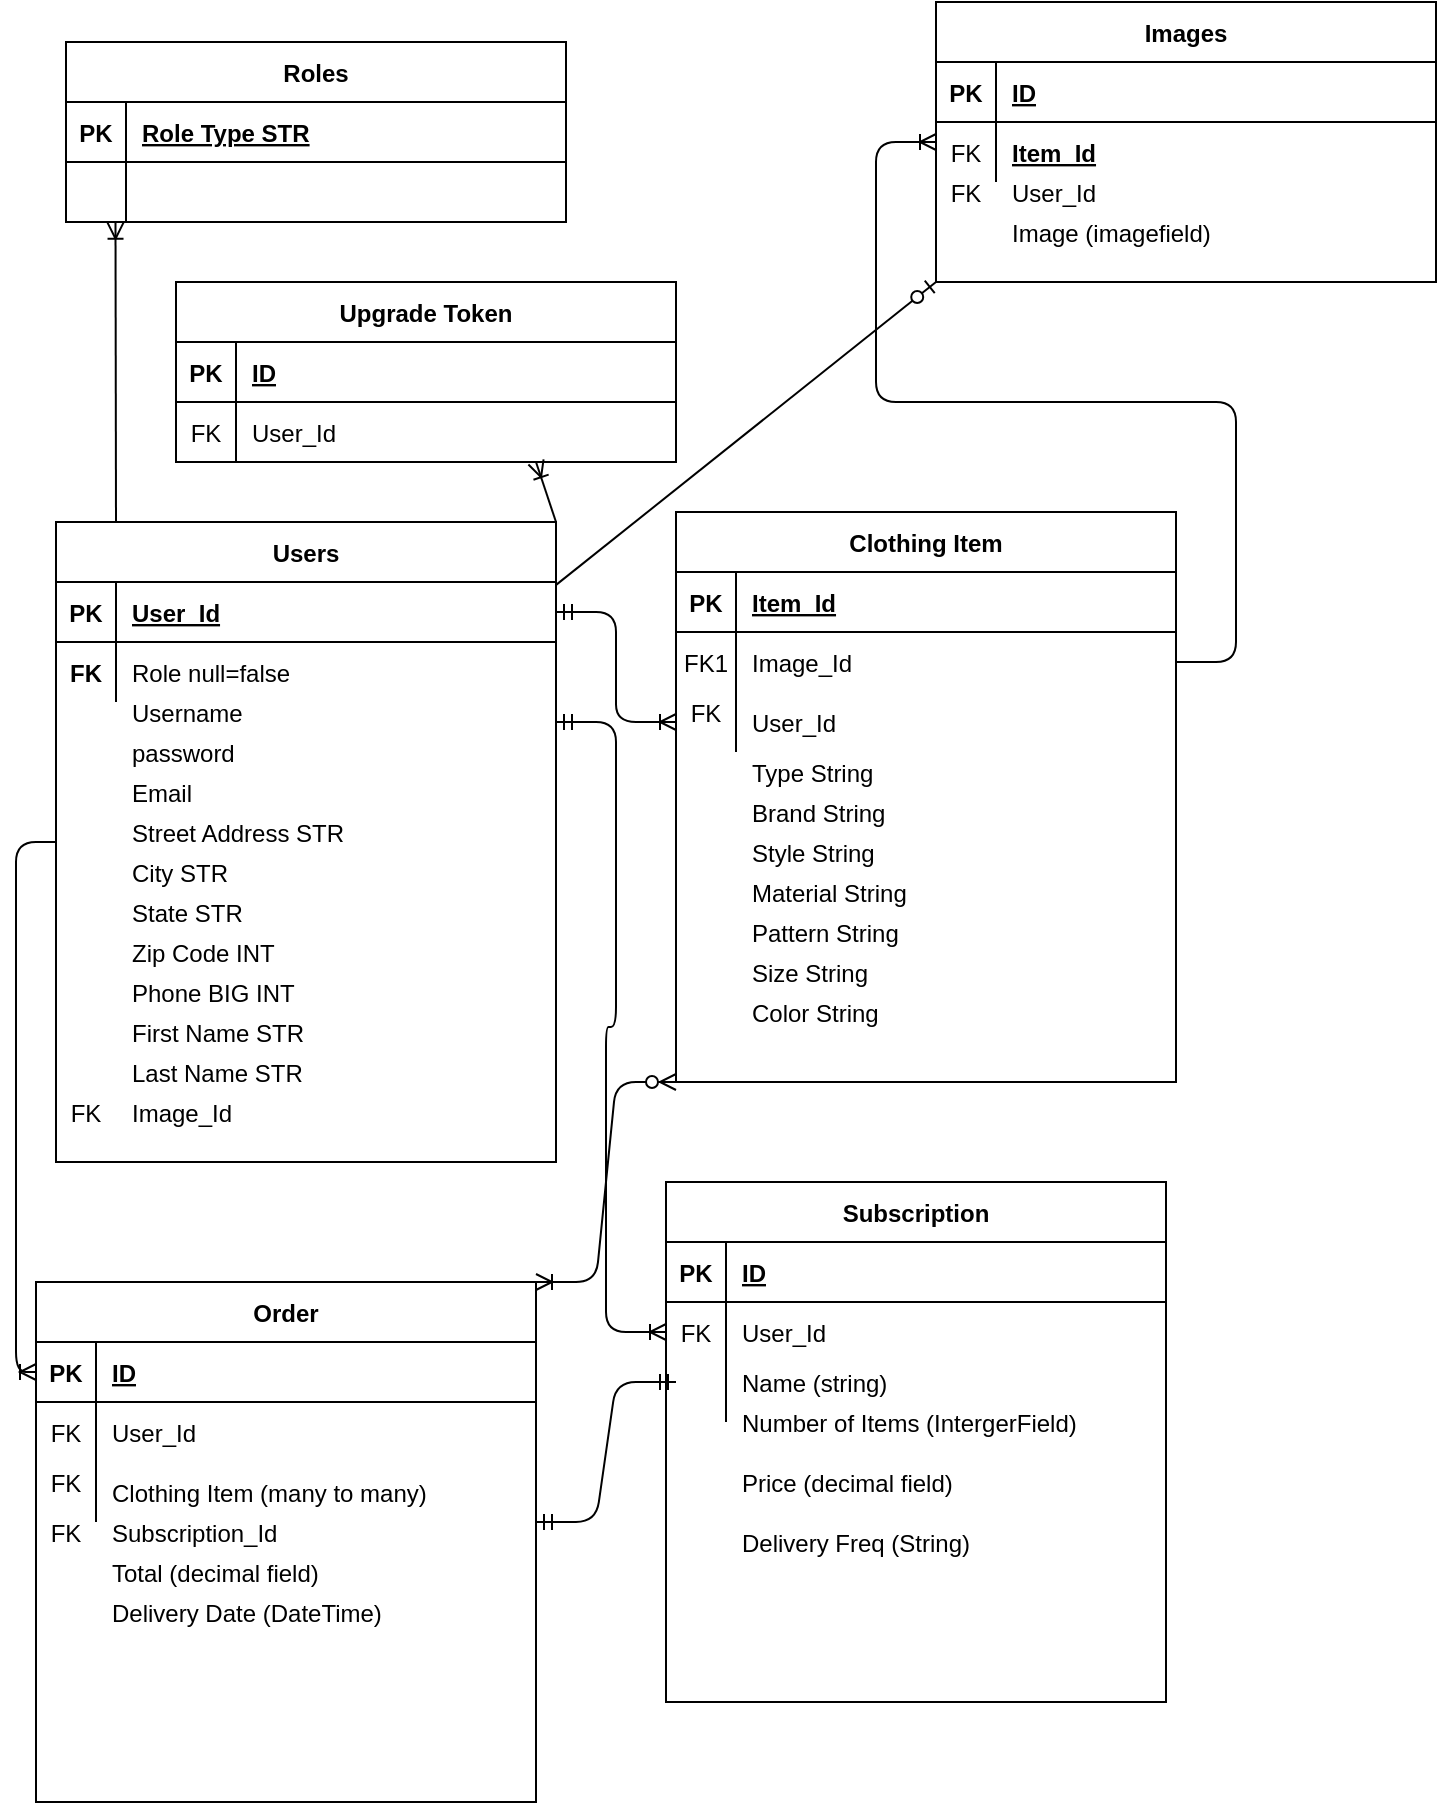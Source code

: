 <mxfile version="14.9.2" type="device"><diagram id="R2lEEEUBdFMjLlhIrx00" name="Page-1"><mxGraphModel dx="1157" dy="1743" grid="1" gridSize="10" guides="1" tooltips="1" connect="1" arrows="1" fold="1" page="1" pageScale="1" pageWidth="850" pageHeight="1100" math="0" shadow="0" extFonts="Permanent Marker^https://fonts.googleapis.com/css?family=Permanent+Marker"><root><mxCell id="0"/><mxCell id="1" parent="0"/><mxCell id="C-vyLk0tnHw3VtMMgP7b-2" value="Clothing Item" style="shape=table;startSize=30;container=1;collapsible=1;childLayout=tableLayout;fixedRows=1;rowLines=0;fontStyle=1;align=center;resizeLast=1;" parent="1" vertex="1"><mxGeometry x="430" y="115" width="250" height="285" as="geometry"/></mxCell><mxCell id="C-vyLk0tnHw3VtMMgP7b-3" value="" style="shape=partialRectangle;collapsible=0;dropTarget=0;pointerEvents=0;fillColor=none;points=[[0,0.5],[1,0.5]];portConstraint=eastwest;top=0;left=0;right=0;bottom=1;" parent="C-vyLk0tnHw3VtMMgP7b-2" vertex="1"><mxGeometry y="30" width="250" height="30" as="geometry"/></mxCell><mxCell id="C-vyLk0tnHw3VtMMgP7b-4" value="PK" style="shape=partialRectangle;overflow=hidden;connectable=0;fillColor=none;top=0;left=0;bottom=0;right=0;fontStyle=1;" parent="C-vyLk0tnHw3VtMMgP7b-3" vertex="1"><mxGeometry width="30" height="30" as="geometry"/></mxCell><mxCell id="C-vyLk0tnHw3VtMMgP7b-5" value="Item_Id" style="shape=partialRectangle;overflow=hidden;connectable=0;fillColor=none;top=0;left=0;bottom=0;right=0;align=left;spacingLeft=6;fontStyle=5;" parent="C-vyLk0tnHw3VtMMgP7b-3" vertex="1"><mxGeometry x="30" width="220" height="30" as="geometry"/></mxCell><mxCell id="C-vyLk0tnHw3VtMMgP7b-6" value="" style="shape=partialRectangle;collapsible=0;dropTarget=0;pointerEvents=0;fillColor=none;points=[[0,0.5],[1,0.5]];portConstraint=eastwest;top=0;left=0;right=0;bottom=0;" parent="C-vyLk0tnHw3VtMMgP7b-2" vertex="1"><mxGeometry y="60" width="250" height="30" as="geometry"/></mxCell><mxCell id="C-vyLk0tnHw3VtMMgP7b-7" value="FK1" style="shape=partialRectangle;overflow=hidden;connectable=0;fillColor=none;top=0;left=0;bottom=0;right=0;" parent="C-vyLk0tnHw3VtMMgP7b-6" vertex="1"><mxGeometry width="30" height="30" as="geometry"/></mxCell><mxCell id="C-vyLk0tnHw3VtMMgP7b-8" value="Image_Id" style="shape=partialRectangle;overflow=hidden;connectable=0;fillColor=none;top=0;left=0;bottom=0;right=0;align=left;spacingLeft=6;" parent="C-vyLk0tnHw3VtMMgP7b-6" vertex="1"><mxGeometry x="30" width="220" height="30" as="geometry"/></mxCell><mxCell id="C-vyLk0tnHw3VtMMgP7b-9" value="" style="shape=partialRectangle;collapsible=0;dropTarget=0;pointerEvents=0;fillColor=none;points=[[0,0.5],[1,0.5]];portConstraint=eastwest;top=0;left=0;right=0;bottom=0;" parent="C-vyLk0tnHw3VtMMgP7b-2" vertex="1"><mxGeometry y="90" width="250" height="30" as="geometry"/></mxCell><mxCell id="C-vyLk0tnHw3VtMMgP7b-10" value="" style="shape=partialRectangle;overflow=hidden;connectable=0;fillColor=none;top=0;left=0;bottom=0;right=0;" parent="C-vyLk0tnHw3VtMMgP7b-9" vertex="1"><mxGeometry width="30" height="30" as="geometry"/></mxCell><mxCell id="C-vyLk0tnHw3VtMMgP7b-11" value="User_Id" style="shape=partialRectangle;overflow=hidden;connectable=0;fillColor=none;top=0;left=0;bottom=0;right=0;align=left;spacingLeft=6;" parent="C-vyLk0tnHw3VtMMgP7b-9" vertex="1"><mxGeometry x="30" width="220" height="30" as="geometry"/></mxCell><mxCell id="C-vyLk0tnHw3VtMMgP7b-13" value="Subscription" style="shape=table;startSize=30;container=1;collapsible=1;childLayout=tableLayout;fixedRows=1;rowLines=0;fontStyle=1;align=center;resizeLast=1;" parent="1" vertex="1"><mxGeometry x="425" y="450" width="250" height="260" as="geometry"/></mxCell><mxCell id="C-vyLk0tnHw3VtMMgP7b-14" value="" style="shape=partialRectangle;collapsible=0;dropTarget=0;pointerEvents=0;fillColor=none;points=[[0,0.5],[1,0.5]];portConstraint=eastwest;top=0;left=0;right=0;bottom=1;" parent="C-vyLk0tnHw3VtMMgP7b-13" vertex="1"><mxGeometry y="30" width="250" height="30" as="geometry"/></mxCell><mxCell id="C-vyLk0tnHw3VtMMgP7b-15" value="PK" style="shape=partialRectangle;overflow=hidden;connectable=0;fillColor=none;top=0;left=0;bottom=0;right=0;fontStyle=1;" parent="C-vyLk0tnHw3VtMMgP7b-14" vertex="1"><mxGeometry width="30" height="30" as="geometry"/></mxCell><mxCell id="C-vyLk0tnHw3VtMMgP7b-16" value="ID" style="shape=partialRectangle;overflow=hidden;connectable=0;fillColor=none;top=0;left=0;bottom=0;right=0;align=left;spacingLeft=6;fontStyle=5;" parent="C-vyLk0tnHw3VtMMgP7b-14" vertex="1"><mxGeometry x="30" width="220" height="30" as="geometry"/></mxCell><mxCell id="C-vyLk0tnHw3VtMMgP7b-17" value="" style="shape=partialRectangle;collapsible=0;dropTarget=0;pointerEvents=0;fillColor=none;points=[[0,0.5],[1,0.5]];portConstraint=eastwest;top=0;left=0;right=0;bottom=0;" parent="C-vyLk0tnHw3VtMMgP7b-13" vertex="1"><mxGeometry y="60" width="250" height="30" as="geometry"/></mxCell><mxCell id="C-vyLk0tnHw3VtMMgP7b-18" value="FK" style="shape=partialRectangle;overflow=hidden;connectable=0;fillColor=none;top=0;left=0;bottom=0;right=0;" parent="C-vyLk0tnHw3VtMMgP7b-17" vertex="1"><mxGeometry width="30" height="30" as="geometry"/></mxCell><mxCell id="C-vyLk0tnHw3VtMMgP7b-19" value="User_Id" style="shape=partialRectangle;overflow=hidden;connectable=0;fillColor=none;top=0;left=0;bottom=0;right=0;align=left;spacingLeft=6;" parent="C-vyLk0tnHw3VtMMgP7b-17" vertex="1"><mxGeometry x="30" width="220" height="30" as="geometry"/></mxCell><mxCell id="C-vyLk0tnHw3VtMMgP7b-20" value="" style="shape=partialRectangle;collapsible=0;dropTarget=0;pointerEvents=0;fillColor=none;points=[[0,0.5],[1,0.5]];portConstraint=eastwest;top=0;left=0;right=0;bottom=0;" parent="C-vyLk0tnHw3VtMMgP7b-13" vertex="1"><mxGeometry y="90" width="250" height="30" as="geometry"/></mxCell><mxCell id="C-vyLk0tnHw3VtMMgP7b-21" value="" style="shape=partialRectangle;overflow=hidden;connectable=0;fillColor=none;top=0;left=0;bottom=0;right=0;" parent="C-vyLk0tnHw3VtMMgP7b-20" vertex="1"><mxGeometry width="30" height="30" as="geometry"/></mxCell><mxCell id="C-vyLk0tnHw3VtMMgP7b-22" value="" style="shape=partialRectangle;overflow=hidden;connectable=0;fillColor=none;top=0;left=0;bottom=0;right=0;align=left;spacingLeft=6;" parent="C-vyLk0tnHw3VtMMgP7b-20" vertex="1"><mxGeometry x="30" width="220" height="30" as="geometry"/></mxCell><mxCell id="C-vyLk0tnHw3VtMMgP7b-23" value="Users" style="shape=table;startSize=30;container=1;collapsible=1;childLayout=tableLayout;fixedRows=1;rowLines=0;fontStyle=1;align=center;resizeLast=1;" parent="1" vertex="1"><mxGeometry x="120" y="120" width="250" height="320" as="geometry"/></mxCell><mxCell id="C-vyLk0tnHw3VtMMgP7b-24" value="" style="shape=partialRectangle;collapsible=0;dropTarget=0;pointerEvents=0;fillColor=none;points=[[0,0.5],[1,0.5]];portConstraint=eastwest;top=0;left=0;right=0;bottom=1;" parent="C-vyLk0tnHw3VtMMgP7b-23" vertex="1"><mxGeometry y="30" width="250" height="30" as="geometry"/></mxCell><mxCell id="C-vyLk0tnHw3VtMMgP7b-25" value="PK" style="shape=partialRectangle;overflow=hidden;connectable=0;fillColor=none;top=0;left=0;bottom=0;right=0;fontStyle=1;" parent="C-vyLk0tnHw3VtMMgP7b-24" vertex="1"><mxGeometry width="30" height="30" as="geometry"/></mxCell><mxCell id="C-vyLk0tnHw3VtMMgP7b-26" value="User_Id" style="shape=partialRectangle;overflow=hidden;connectable=0;fillColor=none;top=0;left=0;bottom=0;right=0;align=left;spacingLeft=6;fontStyle=5;" parent="C-vyLk0tnHw3VtMMgP7b-24" vertex="1"><mxGeometry x="30" width="220" height="30" as="geometry"/></mxCell><mxCell id="C-vyLk0tnHw3VtMMgP7b-27" value="" style="shape=partialRectangle;collapsible=0;dropTarget=0;pointerEvents=0;fillColor=none;points=[[0,0.5],[1,0.5]];portConstraint=eastwest;top=0;left=0;right=0;bottom=0;" parent="C-vyLk0tnHw3VtMMgP7b-23" vertex="1"><mxGeometry y="60" width="250" height="30" as="geometry"/></mxCell><mxCell id="C-vyLk0tnHw3VtMMgP7b-28" value="" style="shape=partialRectangle;overflow=hidden;connectable=0;fillColor=none;top=0;left=0;bottom=0;right=0;" parent="C-vyLk0tnHw3VtMMgP7b-27" vertex="1"><mxGeometry width="30" height="30" as="geometry"/></mxCell><mxCell id="C-vyLk0tnHw3VtMMgP7b-29" value="Role null=false" style="shape=partialRectangle;overflow=hidden;connectable=0;fillColor=none;top=0;left=0;bottom=0;right=0;align=left;spacingLeft=6;" parent="C-vyLk0tnHw3VtMMgP7b-27" vertex="1"><mxGeometry x="30" width="220" height="30" as="geometry"/></mxCell><mxCell id="cfkJ2bRWhcMYtaLdwven-1" value="FK" style="shape=partialRectangle;overflow=hidden;connectable=0;fillColor=none;top=0;left=0;bottom=0;right=0;fontStyle=1;" vertex="1" parent="1"><mxGeometry x="120" y="180" width="30" height="30" as="geometry"/></mxCell><mxCell id="cfkJ2bRWhcMYtaLdwven-2" value="Username" style="shape=partialRectangle;overflow=hidden;connectable=0;fillColor=none;top=0;left=0;bottom=0;right=0;align=left;spacingLeft=6;" vertex="1" parent="1"><mxGeometry x="150" y="200" width="220" height="30" as="geometry"/></mxCell><mxCell id="cfkJ2bRWhcMYtaLdwven-3" value="password" style="shape=partialRectangle;overflow=hidden;connectable=0;fillColor=none;top=0;left=0;bottom=0;right=0;align=left;spacingLeft=6;" vertex="1" parent="1"><mxGeometry x="150" y="220" width="220" height="30" as="geometry"/></mxCell><mxCell id="cfkJ2bRWhcMYtaLdwven-4" value="Email" style="shape=partialRectangle;overflow=hidden;connectable=0;fillColor=none;top=0;left=0;bottom=0;right=0;align=left;spacingLeft=6;" vertex="1" parent="1"><mxGeometry x="150" y="240" width="220" height="30" as="geometry"/></mxCell><mxCell id="cfkJ2bRWhcMYtaLdwven-5" value="Street Address STR" style="shape=partialRectangle;overflow=hidden;connectable=0;fillColor=none;top=0;left=0;bottom=0;right=0;align=left;spacingLeft=6;" vertex="1" parent="1"><mxGeometry x="150" y="260" width="220" height="30" as="geometry"/></mxCell><mxCell id="cfkJ2bRWhcMYtaLdwven-6" value="Phone BIG INT" style="shape=partialRectangle;overflow=hidden;connectable=0;fillColor=none;top=0;left=0;bottom=0;right=0;align=left;spacingLeft=6;" vertex="1" parent="1"><mxGeometry x="150" y="340" width="220" height="30" as="geometry"/></mxCell><mxCell id="cfkJ2bRWhcMYtaLdwven-7" value="First Name STR" style="shape=partialRectangle;overflow=hidden;connectable=0;fillColor=none;top=0;left=0;bottom=0;right=0;align=left;spacingLeft=6;" vertex="1" parent="1"><mxGeometry x="150" y="360" width="220" height="30" as="geometry"/></mxCell><mxCell id="cfkJ2bRWhcMYtaLdwven-8" value="Last Name STR" style="shape=partialRectangle;overflow=hidden;connectable=0;fillColor=none;top=0;left=0;bottom=0;right=0;align=left;spacingLeft=6;" vertex="1" parent="1"><mxGeometry x="150" y="380" width="220" height="30" as="geometry"/></mxCell><mxCell id="cfkJ2bRWhcMYtaLdwven-9" value="Roles" style="shape=table;startSize=30;container=1;collapsible=1;childLayout=tableLayout;fixedRows=1;rowLines=0;fontStyle=1;align=center;resizeLast=1;" vertex="1" parent="1"><mxGeometry x="125" y="-120" width="250" height="90" as="geometry"/></mxCell><mxCell id="cfkJ2bRWhcMYtaLdwven-10" value="" style="shape=partialRectangle;collapsible=0;dropTarget=0;pointerEvents=0;fillColor=none;points=[[0,0.5],[1,0.5]];portConstraint=eastwest;top=0;left=0;right=0;bottom=1;" vertex="1" parent="cfkJ2bRWhcMYtaLdwven-9"><mxGeometry y="30" width="250" height="30" as="geometry"/></mxCell><mxCell id="cfkJ2bRWhcMYtaLdwven-11" value="PK" style="shape=partialRectangle;overflow=hidden;connectable=0;fillColor=none;top=0;left=0;bottom=0;right=0;fontStyle=1;" vertex="1" parent="cfkJ2bRWhcMYtaLdwven-10"><mxGeometry width="30" height="30" as="geometry"/></mxCell><mxCell id="cfkJ2bRWhcMYtaLdwven-12" value="Role Type STR" style="shape=partialRectangle;overflow=hidden;connectable=0;fillColor=none;top=0;left=0;bottom=0;right=0;align=left;spacingLeft=6;fontStyle=5;" vertex="1" parent="cfkJ2bRWhcMYtaLdwven-10"><mxGeometry x="30" width="220" height="30" as="geometry"/></mxCell><mxCell id="cfkJ2bRWhcMYtaLdwven-13" value="" style="shape=partialRectangle;collapsible=0;dropTarget=0;pointerEvents=0;fillColor=none;points=[[0,0.5],[1,0.5]];portConstraint=eastwest;top=0;left=0;right=0;bottom=0;" vertex="1" parent="cfkJ2bRWhcMYtaLdwven-9"><mxGeometry y="60" width="250" height="30" as="geometry"/></mxCell><mxCell id="cfkJ2bRWhcMYtaLdwven-14" value="" style="shape=partialRectangle;overflow=hidden;connectable=0;fillColor=none;top=0;left=0;bottom=0;right=0;" vertex="1" parent="cfkJ2bRWhcMYtaLdwven-13"><mxGeometry width="30" height="30" as="geometry"/></mxCell><mxCell id="cfkJ2bRWhcMYtaLdwven-15" value="" style="shape=partialRectangle;overflow=hidden;connectable=0;fillColor=none;top=0;left=0;bottom=0;right=0;align=left;spacingLeft=6;" vertex="1" parent="cfkJ2bRWhcMYtaLdwven-13"><mxGeometry x="30" width="220" height="30" as="geometry"/></mxCell><mxCell id="cfkJ2bRWhcMYtaLdwven-24" value="" style="fontSize=12;html=1;endArrow=ERoneToMany;entryX=0.099;entryY=1.011;entryDx=0;entryDy=0;entryPerimeter=0;" edge="1" parent="1" target="cfkJ2bRWhcMYtaLdwven-13"><mxGeometry width="100" height="100" relative="1" as="geometry"><mxPoint x="150" y="120" as="sourcePoint"/><mxPoint x="470" y="50" as="targetPoint"/></mxGeometry></mxCell><mxCell id="cfkJ2bRWhcMYtaLdwven-25" value="City STR" style="shape=partialRectangle;overflow=hidden;connectable=0;fillColor=none;top=0;left=0;bottom=0;right=0;align=left;spacingLeft=6;" vertex="1" parent="1"><mxGeometry x="150" y="280" width="220" height="30" as="geometry"/></mxCell><mxCell id="cfkJ2bRWhcMYtaLdwven-26" value="State STR" style="shape=partialRectangle;overflow=hidden;connectable=0;fillColor=none;top=0;left=0;bottom=0;right=0;align=left;spacingLeft=6;" vertex="1" parent="1"><mxGeometry x="150" y="300" width="220" height="30" as="geometry"/></mxCell><mxCell id="cfkJ2bRWhcMYtaLdwven-27" value="Zip Code INT" style="shape=partialRectangle;overflow=hidden;connectable=0;fillColor=none;top=0;left=0;bottom=0;right=0;align=left;spacingLeft=6;" vertex="1" parent="1"><mxGeometry x="150" y="320" width="220" height="30" as="geometry"/></mxCell><mxCell id="cfkJ2bRWhcMYtaLdwven-28" value="Size String " style="shape=partialRectangle;overflow=hidden;connectable=0;fillColor=none;top=0;left=0;bottom=0;right=0;align=left;spacingLeft=6;" vertex="1" parent="1"><mxGeometry x="460" y="330" width="220" height="30" as="geometry"/></mxCell><mxCell id="cfkJ2bRWhcMYtaLdwven-29" value="Color String " style="shape=partialRectangle;overflow=hidden;connectable=0;fillColor=none;top=0;left=0;bottom=0;right=0;align=left;spacingLeft=6;" vertex="1" parent="1"><mxGeometry x="460" y="350" width="220" height="30" as="geometry"/></mxCell><mxCell id="cfkJ2bRWhcMYtaLdwven-30" value="Brand String " style="shape=partialRectangle;overflow=hidden;connectable=0;fillColor=none;top=0;left=0;bottom=0;right=0;align=left;spacingLeft=6;" vertex="1" parent="1"><mxGeometry x="460" y="250" width="220" height="30" as="geometry"/></mxCell><mxCell id="cfkJ2bRWhcMYtaLdwven-31" value="Material String " style="shape=partialRectangle;overflow=hidden;connectable=0;fillColor=none;top=0;left=0;bottom=0;right=0;align=left;spacingLeft=6;" vertex="1" parent="1"><mxGeometry x="460" y="290" width="220" height="30" as="geometry"/></mxCell><mxCell id="cfkJ2bRWhcMYtaLdwven-32" value="Style String " style="shape=partialRectangle;overflow=hidden;connectable=0;fillColor=none;top=0;left=0;bottom=0;right=0;align=left;spacingLeft=6;" vertex="1" parent="1"><mxGeometry x="460" y="270" width="220" height="30" as="geometry"/></mxCell><mxCell id="cfkJ2bRWhcMYtaLdwven-33" value="Pattern String " style="shape=partialRectangle;overflow=hidden;connectable=0;fillColor=none;top=0;left=0;bottom=0;right=0;align=left;spacingLeft=6;" vertex="1" parent="1"><mxGeometry x="460" y="310" width="220" height="30" as="geometry"/></mxCell><mxCell id="cfkJ2bRWhcMYtaLdwven-35" value="Price (decimal field)" style="shape=partialRectangle;overflow=hidden;connectable=0;fillColor=none;top=0;left=0;bottom=0;right=0;align=left;spacingLeft=6;" vertex="1" parent="1"><mxGeometry x="455" y="585" width="220" height="30" as="geometry"/></mxCell><mxCell id="cfkJ2bRWhcMYtaLdwven-36" value="Delivery Freq (String)" style="shape=partialRectangle;overflow=hidden;connectable=0;fillColor=none;top=0;left=0;bottom=0;right=0;align=left;spacingLeft=6;" vertex="1" parent="1"><mxGeometry x="455" y="615" width="220" height="30" as="geometry"/></mxCell><mxCell id="cfkJ2bRWhcMYtaLdwven-37" value="Delivery Date (DateTime)" style="shape=partialRectangle;overflow=hidden;connectable=0;fillColor=none;top=0;left=0;bottom=0;right=0;align=left;spacingLeft=6;" vertex="1" parent="1"><mxGeometry x="140" y="650" width="220" height="30" as="geometry"/></mxCell><mxCell id="cfkJ2bRWhcMYtaLdwven-38" value="Number of Items (IntergerField)" style="shape=partialRectangle;overflow=hidden;connectable=0;fillColor=none;top=0;left=0;bottom=0;right=0;align=left;spacingLeft=6;" vertex="1" parent="1"><mxGeometry x="455" y="555" width="220" height="30" as="geometry"/></mxCell><mxCell id="cfkJ2bRWhcMYtaLdwven-39" value="Order" style="shape=table;startSize=30;container=1;collapsible=1;childLayout=tableLayout;fixedRows=1;rowLines=0;fontStyle=1;align=center;resizeLast=1;" vertex="1" parent="1"><mxGeometry x="110" y="500" width="250" height="260" as="geometry"/></mxCell><mxCell id="cfkJ2bRWhcMYtaLdwven-40" value="" style="shape=partialRectangle;collapsible=0;dropTarget=0;pointerEvents=0;fillColor=none;points=[[0,0.5],[1,0.5]];portConstraint=eastwest;top=0;left=0;right=0;bottom=1;" vertex="1" parent="cfkJ2bRWhcMYtaLdwven-39"><mxGeometry y="30" width="250" height="30" as="geometry"/></mxCell><mxCell id="cfkJ2bRWhcMYtaLdwven-41" value="PK" style="shape=partialRectangle;overflow=hidden;connectable=0;fillColor=none;top=0;left=0;bottom=0;right=0;fontStyle=1;" vertex="1" parent="cfkJ2bRWhcMYtaLdwven-40"><mxGeometry width="30" height="30" as="geometry"/></mxCell><mxCell id="cfkJ2bRWhcMYtaLdwven-42" value="ID" style="shape=partialRectangle;overflow=hidden;connectable=0;fillColor=none;top=0;left=0;bottom=0;right=0;align=left;spacingLeft=6;fontStyle=5;" vertex="1" parent="cfkJ2bRWhcMYtaLdwven-40"><mxGeometry x="30" width="220" height="30" as="geometry"/></mxCell><mxCell id="cfkJ2bRWhcMYtaLdwven-43" value="" style="shape=partialRectangle;collapsible=0;dropTarget=0;pointerEvents=0;fillColor=none;points=[[0,0.5],[1,0.5]];portConstraint=eastwest;top=0;left=0;right=0;bottom=0;" vertex="1" parent="cfkJ2bRWhcMYtaLdwven-39"><mxGeometry y="60" width="250" height="30" as="geometry"/></mxCell><mxCell id="cfkJ2bRWhcMYtaLdwven-44" value="FK" style="shape=partialRectangle;overflow=hidden;connectable=0;fillColor=none;top=0;left=0;bottom=0;right=0;" vertex="1" parent="cfkJ2bRWhcMYtaLdwven-43"><mxGeometry width="30" height="30" as="geometry"/></mxCell><mxCell id="cfkJ2bRWhcMYtaLdwven-45" value="User_Id" style="shape=partialRectangle;overflow=hidden;connectable=0;fillColor=none;top=0;left=0;bottom=0;right=0;align=left;spacingLeft=6;" vertex="1" parent="cfkJ2bRWhcMYtaLdwven-43"><mxGeometry x="30" width="220" height="30" as="geometry"/></mxCell><mxCell id="cfkJ2bRWhcMYtaLdwven-46" value="" style="shape=partialRectangle;collapsible=0;dropTarget=0;pointerEvents=0;fillColor=none;points=[[0,0.5],[1,0.5]];portConstraint=eastwest;top=0;left=0;right=0;bottom=0;" vertex="1" parent="cfkJ2bRWhcMYtaLdwven-39"><mxGeometry y="90" width="250" height="30" as="geometry"/></mxCell><mxCell id="cfkJ2bRWhcMYtaLdwven-47" value="" style="shape=partialRectangle;overflow=hidden;connectable=0;fillColor=none;top=0;left=0;bottom=0;right=0;" vertex="1" parent="cfkJ2bRWhcMYtaLdwven-46"><mxGeometry width="30" height="30" as="geometry"/></mxCell><mxCell id="cfkJ2bRWhcMYtaLdwven-48" value="Clothing Item (many to many)" style="shape=partialRectangle;overflow=hidden;connectable=0;fillColor=none;top=0;left=0;bottom=0;right=0;align=left;spacingLeft=6;" vertex="1" parent="cfkJ2bRWhcMYtaLdwven-46"><mxGeometry x="30" width="220" height="30" as="geometry"/></mxCell><mxCell id="cfkJ2bRWhcMYtaLdwven-49" value="FK" style="shape=partialRectangle;overflow=hidden;connectable=0;fillColor=none;top=0;left=0;bottom=0;right=0;" vertex="1" parent="1"><mxGeometry x="110" y="585" width="30" height="30" as="geometry"/></mxCell><mxCell id="cfkJ2bRWhcMYtaLdwven-50" value="Total (decimal field)" style="shape=partialRectangle;overflow=hidden;connectable=0;fillColor=none;top=0;left=0;bottom=0;right=0;align=left;spacingLeft=6;" vertex="1" parent="1"><mxGeometry x="140" y="630" width="220" height="30" as="geometry"/></mxCell><mxCell id="cfkJ2bRWhcMYtaLdwven-53" value="FK" style="shape=partialRectangle;overflow=hidden;connectable=0;fillColor=none;top=0;left=0;bottom=0;right=0;" vertex="1" parent="1"><mxGeometry x="110" y="610" width="30" height="30" as="geometry"/></mxCell><mxCell id="cfkJ2bRWhcMYtaLdwven-54" value="Subscription_Id" style="shape=partialRectangle;overflow=hidden;connectable=0;fillColor=none;top=0;left=0;bottom=0;right=0;align=left;spacingLeft=6;" vertex="1" parent="1"><mxGeometry x="140" y="610" width="220" height="30" as="geometry"/></mxCell><mxCell id="cfkJ2bRWhcMYtaLdwven-55" value="Name (string)" style="shape=partialRectangle;overflow=hidden;connectable=0;fillColor=none;top=0;left=0;bottom=0;right=0;align=left;spacingLeft=6;" vertex="1" parent="1"><mxGeometry x="455" y="535" width="220" height="30" as="geometry"/></mxCell><mxCell id="cfkJ2bRWhcMYtaLdwven-56" value="FK" style="shape=partialRectangle;overflow=hidden;connectable=0;fillColor=none;top=0;left=0;bottom=0;right=0;" vertex="1" parent="1"><mxGeometry x="430" y="200" width="30" height="30" as="geometry"/></mxCell><mxCell id="cfkJ2bRWhcMYtaLdwven-57" value="Type String " style="shape=partialRectangle;overflow=hidden;connectable=0;fillColor=none;top=0;left=0;bottom=0;right=0;align=left;spacingLeft=6;" vertex="1" parent="1"><mxGeometry x="460" y="230" width="220" height="30" as="geometry"/></mxCell><mxCell id="cfkJ2bRWhcMYtaLdwven-58" value="" style="edgeStyle=entityRelationEdgeStyle;fontSize=12;html=1;endArrow=ERoneToMany;startArrow=ERmandOne;exitX=1;exitY=0.5;exitDx=0;exitDy=0;" edge="1" parent="1" source="C-vyLk0tnHw3VtMMgP7b-24"><mxGeometry width="100" height="100" relative="1" as="geometry"><mxPoint x="370" y="330" as="sourcePoint"/><mxPoint x="430" y="220" as="targetPoint"/></mxGeometry></mxCell><mxCell id="cfkJ2bRWhcMYtaLdwven-59" value="" style="edgeStyle=entityRelationEdgeStyle;fontSize=12;html=1;endArrow=ERoneToMany;startArrow=ERmandOne;entryX=0;entryY=0.5;entryDx=0;entryDy=0;" edge="1" parent="1" target="C-vyLk0tnHw3VtMMgP7b-17"><mxGeometry width="100" height="100" relative="1" as="geometry"><mxPoint x="370" y="220" as="sourcePoint"/><mxPoint x="450" y="335" as="targetPoint"/></mxGeometry></mxCell><mxCell id="cfkJ2bRWhcMYtaLdwven-60" value="" style="edgeStyle=orthogonalEdgeStyle;fontSize=12;html=1;endArrow=ERoneToMany;exitX=0;exitY=0.5;exitDx=0;exitDy=0;entryX=0;entryY=0.5;entryDx=0;entryDy=0;" edge="1" parent="1" source="C-vyLk0tnHw3VtMMgP7b-23" target="cfkJ2bRWhcMYtaLdwven-40"><mxGeometry width="100" height="100" relative="1" as="geometry"><mxPoint x="370" y="530" as="sourcePoint"/><mxPoint x="470" y="430" as="targetPoint"/></mxGeometry></mxCell><mxCell id="cfkJ2bRWhcMYtaLdwven-61" value="" style="edgeStyle=entityRelationEdgeStyle;fontSize=12;html=1;endArrow=ERmandOne;startArrow=ERmandOne;" edge="1" parent="1"><mxGeometry width="100" height="100" relative="1" as="geometry"><mxPoint x="360" y="620" as="sourcePoint"/><mxPoint x="430" y="550" as="targetPoint"/></mxGeometry></mxCell><mxCell id="cfkJ2bRWhcMYtaLdwven-62" value="" style="edgeStyle=entityRelationEdgeStyle;fontSize=12;html=1;endArrow=ERoneToMany;startArrow=ERzeroToMany;entryX=1;entryY=0;entryDx=0;entryDy=0;exitX=0;exitY=1;exitDx=0;exitDy=0;" edge="1" parent="1" source="C-vyLk0tnHw3VtMMgP7b-2" target="cfkJ2bRWhcMYtaLdwven-39"><mxGeometry width="100" height="100" relative="1" as="geometry"><mxPoint x="430" y="370" as="sourcePoint"/><mxPoint x="470" y="430" as="targetPoint"/></mxGeometry></mxCell><mxCell id="cfkJ2bRWhcMYtaLdwven-63" value="Upgrade Token" style="shape=table;startSize=30;container=1;collapsible=1;childLayout=tableLayout;fixedRows=1;rowLines=0;fontStyle=1;align=center;resizeLast=1;" vertex="1" parent="1"><mxGeometry x="180" width="250" height="90" as="geometry"/></mxCell><mxCell id="cfkJ2bRWhcMYtaLdwven-64" value="" style="shape=partialRectangle;collapsible=0;dropTarget=0;pointerEvents=0;fillColor=none;points=[[0,0.5],[1,0.5]];portConstraint=eastwest;top=0;left=0;right=0;bottom=1;" vertex="1" parent="cfkJ2bRWhcMYtaLdwven-63"><mxGeometry y="30" width="250" height="30" as="geometry"/></mxCell><mxCell id="cfkJ2bRWhcMYtaLdwven-65" value="PK" style="shape=partialRectangle;overflow=hidden;connectable=0;fillColor=none;top=0;left=0;bottom=0;right=0;fontStyle=1;" vertex="1" parent="cfkJ2bRWhcMYtaLdwven-64"><mxGeometry width="30" height="30" as="geometry"/></mxCell><mxCell id="cfkJ2bRWhcMYtaLdwven-66" value="ID" style="shape=partialRectangle;overflow=hidden;connectable=0;fillColor=none;top=0;left=0;bottom=0;right=0;align=left;spacingLeft=6;fontStyle=5;" vertex="1" parent="cfkJ2bRWhcMYtaLdwven-64"><mxGeometry x="30" width="220" height="30" as="geometry"/></mxCell><mxCell id="cfkJ2bRWhcMYtaLdwven-67" value="" style="shape=partialRectangle;collapsible=0;dropTarget=0;pointerEvents=0;fillColor=none;points=[[0,0.5],[1,0.5]];portConstraint=eastwest;top=0;left=0;right=0;bottom=0;" vertex="1" parent="cfkJ2bRWhcMYtaLdwven-63"><mxGeometry y="60" width="250" height="30" as="geometry"/></mxCell><mxCell id="cfkJ2bRWhcMYtaLdwven-68" value="" style="shape=partialRectangle;overflow=hidden;connectable=0;fillColor=none;top=0;left=0;bottom=0;right=0;" vertex="1" parent="cfkJ2bRWhcMYtaLdwven-67"><mxGeometry width="30" height="30" as="geometry"/></mxCell><mxCell id="cfkJ2bRWhcMYtaLdwven-69" value="" style="shape=partialRectangle;overflow=hidden;connectable=0;fillColor=none;top=0;left=0;bottom=0;right=0;align=left;spacingLeft=6;" vertex="1" parent="cfkJ2bRWhcMYtaLdwven-67"><mxGeometry x="30" width="220" height="30" as="geometry"/></mxCell><mxCell id="cfkJ2bRWhcMYtaLdwven-70" value="FK" style="shape=partialRectangle;overflow=hidden;connectable=0;fillColor=none;top=0;left=0;bottom=0;right=0;" vertex="1" parent="1"><mxGeometry x="180" y="60" width="30" height="30" as="geometry"/></mxCell><mxCell id="cfkJ2bRWhcMYtaLdwven-71" value="User_Id" style="shape=partialRectangle;overflow=hidden;connectable=0;fillColor=none;top=0;left=0;bottom=0;right=0;align=left;spacingLeft=6;" vertex="1" parent="1"><mxGeometry x="210" y="60" width="220" height="30" as="geometry"/></mxCell><mxCell id="cfkJ2bRWhcMYtaLdwven-72" value="" style="fontSize=12;html=1;endArrow=ERoneToMany;exitX=1;exitY=0;exitDx=0;exitDy=0;" edge="1" parent="1" source="C-vyLk0tnHw3VtMMgP7b-23"><mxGeometry width="100" height="100" relative="1" as="geometry"><mxPoint x="370" y="260" as="sourcePoint"/><mxPoint x="360" y="90" as="targetPoint"/></mxGeometry></mxCell><mxCell id="cfkJ2bRWhcMYtaLdwven-73" value="Images" style="shape=table;startSize=30;container=1;collapsible=1;childLayout=tableLayout;fixedRows=1;rowLines=0;fontStyle=1;align=center;resizeLast=1;" vertex="1" parent="1"><mxGeometry x="560" y="-140" width="250" height="140" as="geometry"/></mxCell><mxCell id="cfkJ2bRWhcMYtaLdwven-74" value="" style="shape=partialRectangle;collapsible=0;dropTarget=0;pointerEvents=0;fillColor=none;points=[[0,0.5],[1,0.5]];portConstraint=eastwest;top=0;left=0;right=0;bottom=1;" vertex="1" parent="cfkJ2bRWhcMYtaLdwven-73"><mxGeometry y="30" width="250" height="30" as="geometry"/></mxCell><mxCell id="cfkJ2bRWhcMYtaLdwven-75" value="PK" style="shape=partialRectangle;overflow=hidden;connectable=0;fillColor=none;top=0;left=0;bottom=0;right=0;fontStyle=1;" vertex="1" parent="cfkJ2bRWhcMYtaLdwven-74"><mxGeometry width="30" height="30" as="geometry"/></mxCell><mxCell id="cfkJ2bRWhcMYtaLdwven-76" value="ID" style="shape=partialRectangle;overflow=hidden;connectable=0;fillColor=none;top=0;left=0;bottom=0;right=0;align=left;spacingLeft=6;fontStyle=5;" vertex="1" parent="cfkJ2bRWhcMYtaLdwven-74"><mxGeometry x="30" width="220" height="30" as="geometry"/></mxCell><mxCell id="cfkJ2bRWhcMYtaLdwven-77" value="" style="shape=partialRectangle;collapsible=0;dropTarget=0;pointerEvents=0;fillColor=none;points=[[0,0.5],[1,0.5]];portConstraint=eastwest;top=0;left=0;right=0;bottom=0;" vertex="1" parent="cfkJ2bRWhcMYtaLdwven-73"><mxGeometry y="60" width="250" height="30" as="geometry"/></mxCell><mxCell id="cfkJ2bRWhcMYtaLdwven-78" value="" style="shape=partialRectangle;overflow=hidden;connectable=0;fillColor=none;top=0;left=0;bottom=0;right=0;" vertex="1" parent="cfkJ2bRWhcMYtaLdwven-77"><mxGeometry width="30" height="30" as="geometry"/></mxCell><mxCell id="cfkJ2bRWhcMYtaLdwven-79" value="" style="shape=partialRectangle;overflow=hidden;connectable=0;fillColor=none;top=0;left=0;bottom=0;right=0;align=left;spacingLeft=6;" vertex="1" parent="cfkJ2bRWhcMYtaLdwven-77"><mxGeometry x="30" width="220" height="30" as="geometry"/></mxCell><mxCell id="cfkJ2bRWhcMYtaLdwven-80" value="FK" style="shape=partialRectangle;overflow=hidden;connectable=0;fillColor=none;top=0;left=0;bottom=0;right=0;" vertex="1" parent="1"><mxGeometry x="560" y="-80" width="30" height="30" as="geometry"/></mxCell><mxCell id="cfkJ2bRWhcMYtaLdwven-81" value="Item_Id" style="shape=partialRectangle;overflow=hidden;connectable=0;fillColor=none;top=0;left=0;bottom=0;right=0;align=left;spacingLeft=6;fontStyle=5;" vertex="1" parent="1"><mxGeometry x="590" y="-80" width="220" height="30" as="geometry"/></mxCell><mxCell id="cfkJ2bRWhcMYtaLdwven-82" value="Image (imagefield)" style="shape=partialRectangle;overflow=hidden;connectable=0;fillColor=none;top=0;left=0;bottom=0;right=0;align=left;spacingLeft=6;" vertex="1" parent="1"><mxGeometry x="590" y="-40" width="220" height="30" as="geometry"/></mxCell><mxCell id="cfkJ2bRWhcMYtaLdwven-83" value="FK" style="shape=partialRectangle;overflow=hidden;connectable=0;fillColor=none;top=0;left=0;bottom=0;right=0;" vertex="1" parent="1"><mxGeometry x="120" y="400" width="30" height="30" as="geometry"/></mxCell><mxCell id="cfkJ2bRWhcMYtaLdwven-84" value="Image_Id" style="shape=partialRectangle;overflow=hidden;connectable=0;fillColor=none;top=0;left=0;bottom=0;right=0;align=left;spacingLeft=6;" vertex="1" parent="1"><mxGeometry x="150" y="400" width="220" height="30" as="geometry"/></mxCell><mxCell id="cfkJ2bRWhcMYtaLdwven-85" value="User_Id" style="shape=partialRectangle;overflow=hidden;connectable=0;fillColor=none;top=0;left=0;bottom=0;right=0;align=left;spacingLeft=6;" vertex="1" parent="1"><mxGeometry x="590" y="-60" width="220" height="30" as="geometry"/></mxCell><mxCell id="cfkJ2bRWhcMYtaLdwven-86" value="FK" style="shape=partialRectangle;overflow=hidden;connectable=0;fillColor=none;top=0;left=0;bottom=0;right=0;" vertex="1" parent="1"><mxGeometry x="560" y="-60" width="30" height="30" as="geometry"/></mxCell><mxCell id="cfkJ2bRWhcMYtaLdwven-87" value="" style="edgeStyle=entityRelationEdgeStyle;fontSize=12;html=1;endArrow=ERoneToMany;exitX=1;exitY=0.5;exitDx=0;exitDy=0;" edge="1" parent="1" source="C-vyLk0tnHw3VtMMgP7b-6"><mxGeometry width="100" height="100" relative="1" as="geometry"><mxPoint x="370" y="180" as="sourcePoint"/><mxPoint x="560" y="-70" as="targetPoint"/></mxGeometry></mxCell><mxCell id="cfkJ2bRWhcMYtaLdwven-88" value="" style="fontSize=12;html=1;endArrow=ERzeroToOne;endFill=1;entryX=0;entryY=1;entryDx=0;entryDy=0;exitX=0.999;exitY=0.056;exitDx=0;exitDy=0;exitPerimeter=0;" edge="1" parent="1" source="C-vyLk0tnHw3VtMMgP7b-24" target="cfkJ2bRWhcMYtaLdwven-73"><mxGeometry width="100" height="100" relative="1" as="geometry"><mxPoint x="370" y="180" as="sourcePoint"/><mxPoint x="470" y="80" as="targetPoint"/></mxGeometry></mxCell></root></mxGraphModel></diagram></mxfile>